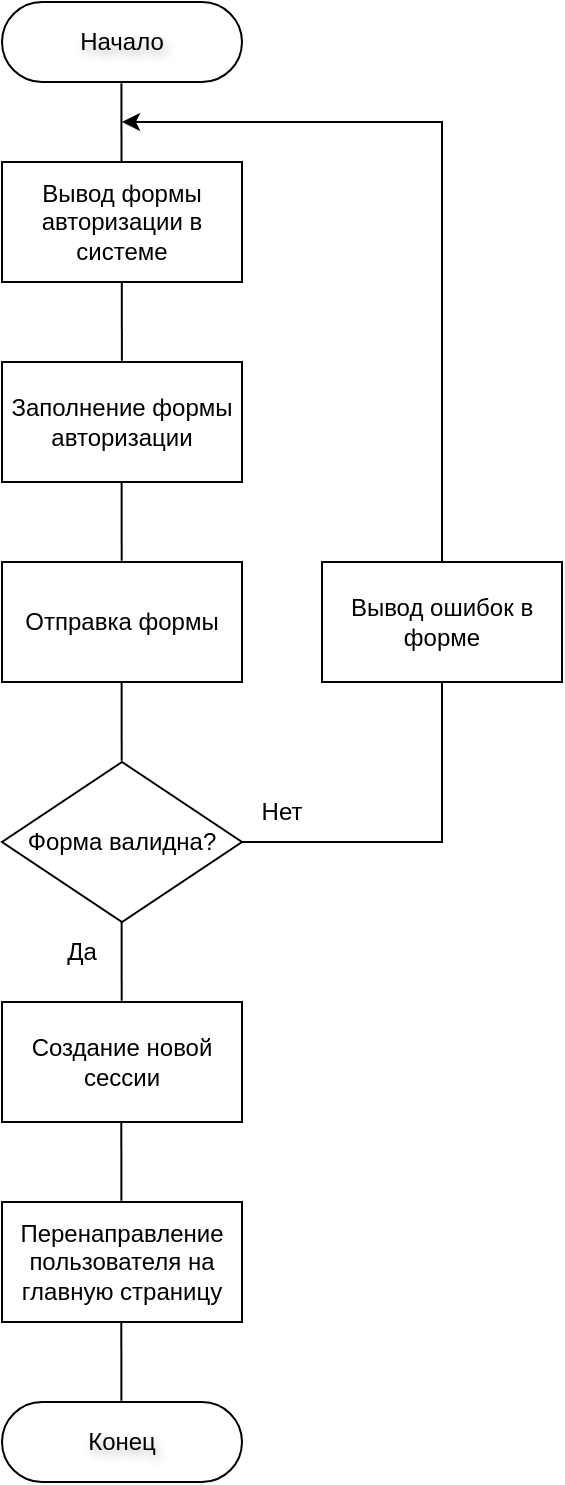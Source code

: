 <mxfile version="26.2.15">
  <diagram name="Страница — 1" id="3hhZfAA9HZBNkXONshk9">
    <mxGraphModel dx="1188" dy="708" grid="0" gridSize="10" guides="1" tooltips="1" connect="1" arrows="1" fold="1" page="0" pageScale="1" pageWidth="827" pageHeight="1169" math="0" shadow="0">
      <root>
        <mxCell id="0" />
        <mxCell id="1" parent="0" />
        <mxCell id="BbP2ZA5HLroI91MjIK8N-1" value="Начало" style="rounded=1;whiteSpace=wrap;html=1;fontSize=12;glass=0;strokeWidth=1;shadow=0;spacing=0;textShadow=1;arcSize=50;" vertex="1" parent="1">
          <mxGeometry x="360" y="90" width="120" height="40" as="geometry" />
        </mxCell>
        <mxCell id="BbP2ZA5HLroI91MjIK8N-2" value="" style="endArrow=none;html=1;rounded=0;entryX=0.533;entryY=1.015;entryDx=0;entryDy=0;entryPerimeter=0;" edge="1" parent="1">
          <mxGeometry width="50" height="50" relative="1" as="geometry">
            <mxPoint x="419.94" y="269.4" as="sourcePoint" />
            <mxPoint x="419.9" y="230" as="targetPoint" />
          </mxGeometry>
        </mxCell>
        <mxCell id="BbP2ZA5HLroI91MjIK8N-3" value="Заполнение формы авторизации" style="rounded=0;whiteSpace=wrap;html=1;" vertex="1" parent="1">
          <mxGeometry x="360" y="270" width="120" height="60" as="geometry" />
        </mxCell>
        <mxCell id="BbP2ZA5HLroI91MjIK8N-4" value="" style="endArrow=none;html=1;rounded=0;entryX=0.533;entryY=1.015;entryDx=0;entryDy=0;entryPerimeter=0;" edge="1" parent="1">
          <mxGeometry width="50" height="50" relative="1" as="geometry">
            <mxPoint x="419.84" y="369.4" as="sourcePoint" />
            <mxPoint x="419.8" y="330" as="targetPoint" />
          </mxGeometry>
        </mxCell>
        <mxCell id="BbP2ZA5HLroI91MjIK8N-5" value="Отправка формы" style="rounded=0;whiteSpace=wrap;html=1;" vertex="1" parent="1">
          <mxGeometry x="360" y="370" width="120" height="60" as="geometry" />
        </mxCell>
        <mxCell id="BbP2ZA5HLroI91MjIK8N-6" value="" style="endArrow=none;html=1;rounded=0;entryX=0.533;entryY=1.015;entryDx=0;entryDy=0;entryPerimeter=0;" edge="1" parent="1">
          <mxGeometry width="50" height="50" relative="1" as="geometry">
            <mxPoint x="419.84" y="469.4" as="sourcePoint" />
            <mxPoint x="419.8" y="430" as="targetPoint" />
          </mxGeometry>
        </mxCell>
        <mxCell id="BbP2ZA5HLroI91MjIK8N-7" value="Форма валидна?" style="rhombus;whiteSpace=wrap;html=1;" vertex="1" parent="1">
          <mxGeometry x="360" y="470" width="120" height="80" as="geometry" />
        </mxCell>
        <mxCell id="BbP2ZA5HLroI91MjIK8N-8" value="" style="endArrow=none;html=1;rounded=0;entryX=0.533;entryY=1.015;entryDx=0;entryDy=0;entryPerimeter=0;" edge="1" parent="1">
          <mxGeometry width="50" height="50" relative="1" as="geometry">
            <mxPoint x="419.84" y="589.4" as="sourcePoint" />
            <mxPoint x="419.8" y="550" as="targetPoint" />
          </mxGeometry>
        </mxCell>
        <mxCell id="BbP2ZA5HLroI91MjIK8N-9" value="Да" style="text;html=1;align=center;verticalAlign=middle;whiteSpace=wrap;rounded=0;" vertex="1" parent="1">
          <mxGeometry x="370" y="550" width="60" height="30" as="geometry" />
        </mxCell>
        <mxCell id="BbP2ZA5HLroI91MjIK8N-10" value="Нет" style="text;html=1;align=center;verticalAlign=middle;whiteSpace=wrap;rounded=0;" vertex="1" parent="1">
          <mxGeometry x="470" y="480" width="60" height="30" as="geometry" />
        </mxCell>
        <mxCell id="BbP2ZA5HLroI91MjIK8N-11" value="Вывод формы авторизации в системе" style="rounded=0;whiteSpace=wrap;html=1;" vertex="1" parent="1">
          <mxGeometry x="360" y="170" width="120" height="60" as="geometry" />
        </mxCell>
        <mxCell id="BbP2ZA5HLroI91MjIK8N-12" value="" style="endArrow=none;html=1;rounded=0;entryX=0.533;entryY=1.015;entryDx=0;entryDy=0;entryPerimeter=0;" edge="1" parent="1">
          <mxGeometry width="50" height="50" relative="1" as="geometry">
            <mxPoint x="419.75" y="170" as="sourcePoint" />
            <mxPoint x="419.71" y="130.6" as="targetPoint" />
          </mxGeometry>
        </mxCell>
        <mxCell id="BbP2ZA5HLroI91MjIK8N-13" value="" style="endArrow=classic;html=1;rounded=0;exitX=1;exitY=0.5;exitDx=0;exitDy=0;" edge="1" parent="1" source="BbP2ZA5HLroI91MjIK8N-7">
          <mxGeometry width="50" height="50" relative="1" as="geometry">
            <mxPoint x="650" y="430" as="sourcePoint" />
            <mxPoint x="420" y="150" as="targetPoint" />
            <Array as="points">
              <mxPoint x="580" y="510" />
              <mxPoint x="580" y="150" />
            </Array>
          </mxGeometry>
        </mxCell>
        <mxCell id="BbP2ZA5HLroI91MjIK8N-14" value="Создание новой сессии" style="rounded=0;whiteSpace=wrap;html=1;" vertex="1" parent="1">
          <mxGeometry x="360" y="590" width="120" height="60" as="geometry" />
        </mxCell>
        <mxCell id="BbP2ZA5HLroI91MjIK8N-15" value="Перенаправление пользователя на главную страницу" style="rounded=0;whiteSpace=wrap;html=1;" vertex="1" parent="1">
          <mxGeometry x="360" y="690" width="120" height="60" as="geometry" />
        </mxCell>
        <mxCell id="BbP2ZA5HLroI91MjIK8N-16" value="" style="endArrow=none;html=1;rounded=0;entryX=0.533;entryY=1.015;entryDx=0;entryDy=0;entryPerimeter=0;" edge="1" parent="1">
          <mxGeometry width="50" height="50" relative="1" as="geometry">
            <mxPoint x="419.7" y="689.4" as="sourcePoint" />
            <mxPoint x="419.66" y="650" as="targetPoint" />
          </mxGeometry>
        </mxCell>
        <mxCell id="BbP2ZA5HLroI91MjIK8N-17" value="Конец" style="rounded=1;whiteSpace=wrap;html=1;fontSize=12;glass=0;strokeWidth=1;shadow=0;spacing=0;textShadow=1;arcSize=50;" vertex="1" parent="1">
          <mxGeometry x="360" y="790" width="120" height="40" as="geometry" />
        </mxCell>
        <mxCell id="BbP2ZA5HLroI91MjIK8N-18" value="" style="endArrow=none;html=1;rounded=0;entryX=0.533;entryY=1.015;entryDx=0;entryDy=0;entryPerimeter=0;" edge="1" parent="1">
          <mxGeometry width="50" height="50" relative="1" as="geometry">
            <mxPoint x="419.7" y="789.4" as="sourcePoint" />
            <mxPoint x="419.66" y="750" as="targetPoint" />
          </mxGeometry>
        </mxCell>
        <mxCell id="BbP2ZA5HLroI91MjIK8N-19" value="Вывод ошибок в форме" style="rounded=0;whiteSpace=wrap;html=1;" vertex="1" parent="1">
          <mxGeometry x="520" y="370" width="120" height="60" as="geometry" />
        </mxCell>
      </root>
    </mxGraphModel>
  </diagram>
</mxfile>
